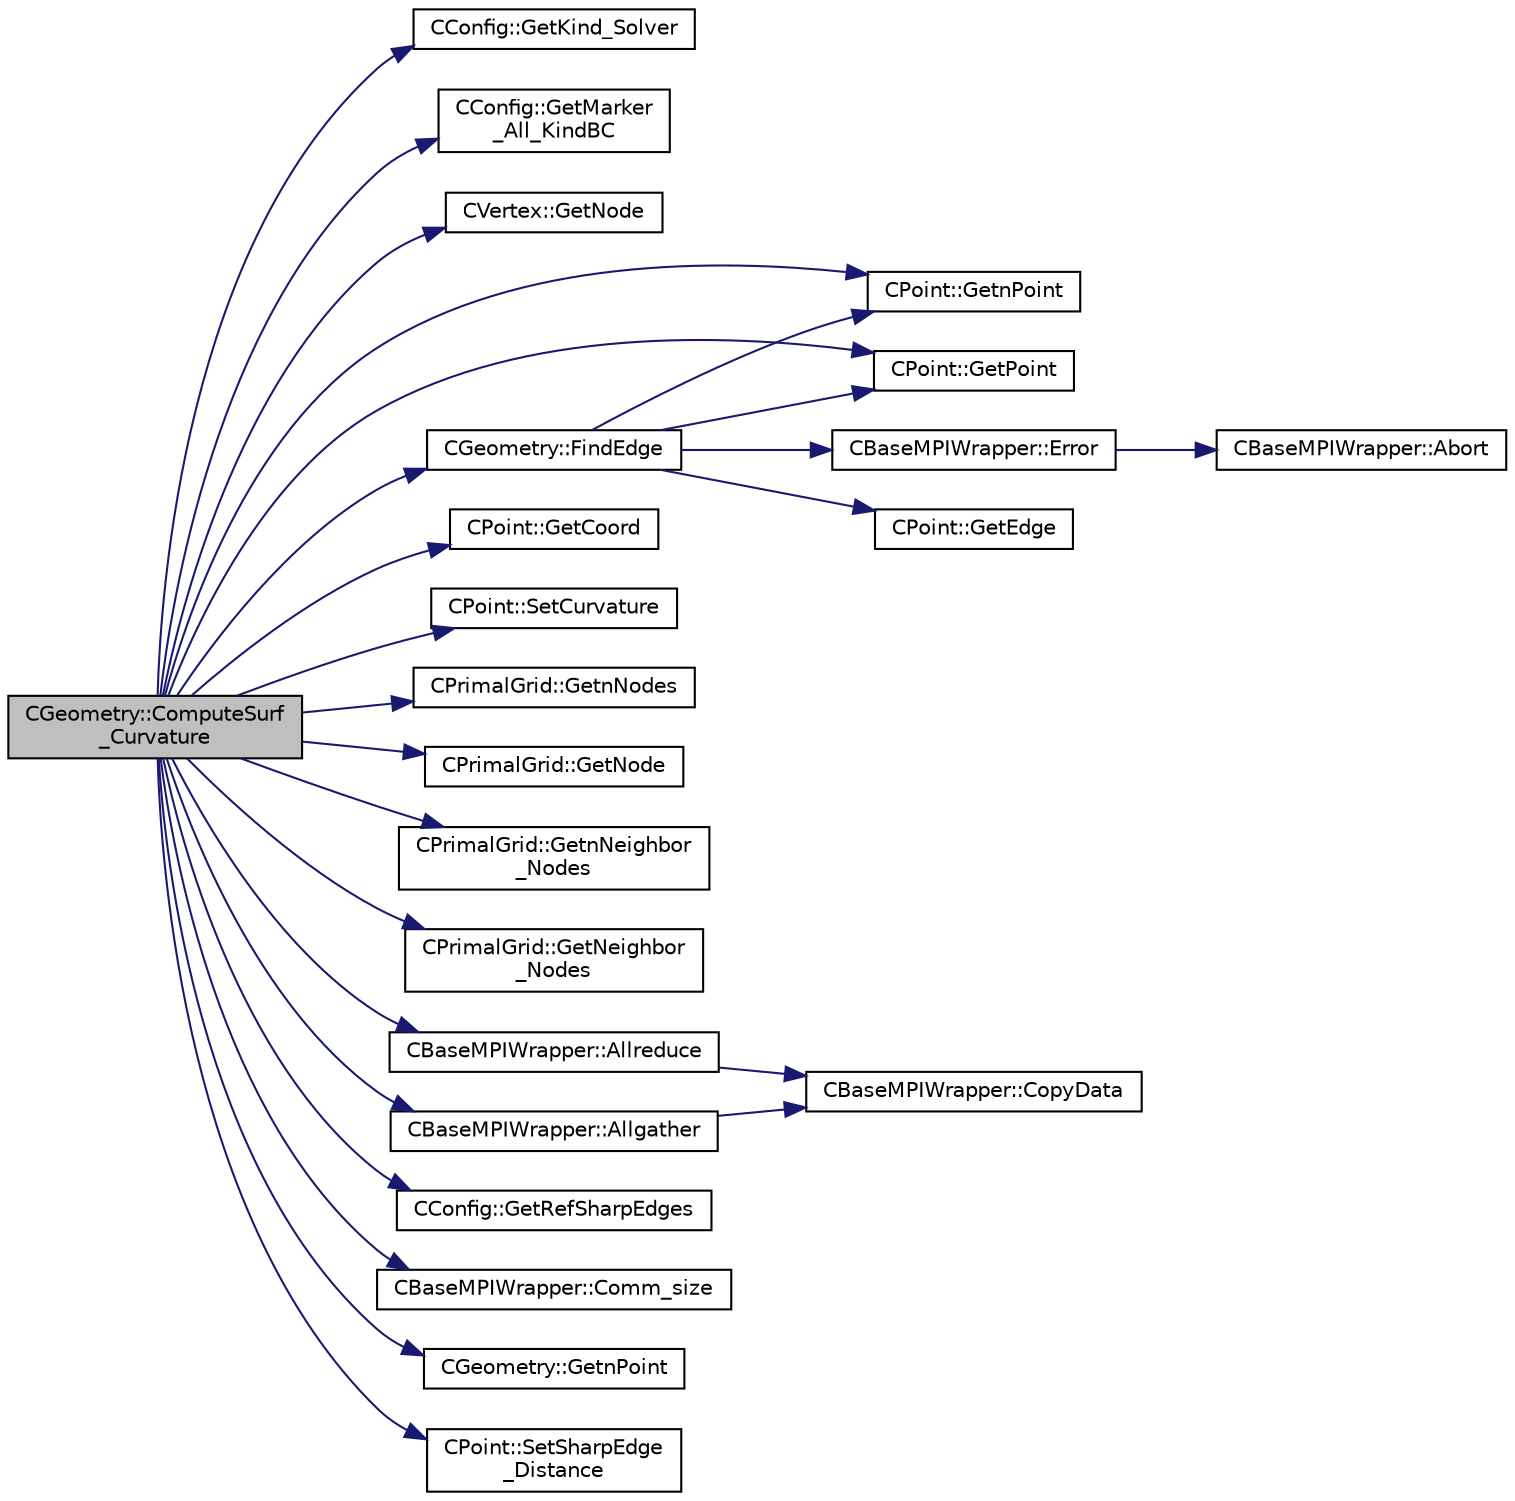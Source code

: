 digraph "CGeometry::ComputeSurf_Curvature"
{
  edge [fontname="Helvetica",fontsize="10",labelfontname="Helvetica",labelfontsize="10"];
  node [fontname="Helvetica",fontsize="10",shape=record];
  rankdir="LR";
  Node353 [label="CGeometry::ComputeSurf\l_Curvature",height=0.2,width=0.4,color="black", fillcolor="grey75", style="filled", fontcolor="black"];
  Node353 -> Node354 [color="midnightblue",fontsize="10",style="solid",fontname="Helvetica"];
  Node354 [label="CConfig::GetKind_Solver",height=0.2,width=0.4,color="black", fillcolor="white", style="filled",URL="$class_c_config.html#a0e2628fc803f14ec6179427ee02e8655",tooltip="Governing equations of the flow (it can be different from the run time equation). ..."];
  Node353 -> Node355 [color="midnightblue",fontsize="10",style="solid",fontname="Helvetica"];
  Node355 [label="CConfig::GetMarker\l_All_KindBC",height=0.2,width=0.4,color="black", fillcolor="white", style="filled",URL="$class_c_config.html#a57d43acc1457d2d27095ce006218862e",tooltip="Get the kind of boundary for each marker. "];
  Node353 -> Node356 [color="midnightblue",fontsize="10",style="solid",fontname="Helvetica"];
  Node356 [label="CVertex::GetNode",height=0.2,width=0.4,color="black", fillcolor="white", style="filled",URL="$class_c_vertex.html#a95c513bf927464157ed96b6c79779a1f",tooltip="Get the node of the vertex. "];
  Node353 -> Node357 [color="midnightblue",fontsize="10",style="solid",fontname="Helvetica"];
  Node357 [label="CPoint::GetnPoint",height=0.2,width=0.4,color="black", fillcolor="white", style="filled",URL="$class_c_point.html#adbb78f3c01711ed0349897f845e3f2d8",tooltip="Get the number of points that compose the control volume. "];
  Node353 -> Node358 [color="midnightblue",fontsize="10",style="solid",fontname="Helvetica"];
  Node358 [label="CPoint::GetPoint",height=0.2,width=0.4,color="black", fillcolor="white", style="filled",URL="$class_c_point.html#aab08fdab4e59c01d822afca5335a86af",tooltip="Get all the points that compose the control volume. "];
  Node353 -> Node359 [color="midnightblue",fontsize="10",style="solid",fontname="Helvetica"];
  Node359 [label="CPoint::GetCoord",height=0.2,width=0.4,color="black", fillcolor="white", style="filled",URL="$class_c_point.html#a95fe081d22e96e190cb3edcbf0d6525f",tooltip="Get the coordinates dor the control volume. "];
  Node353 -> Node360 [color="midnightblue",fontsize="10",style="solid",fontname="Helvetica"];
  Node360 [label="CPoint::SetCurvature",height=0.2,width=0.4,color="black", fillcolor="white", style="filled",URL="$class_c_point.html#a0077b25392ac2b78d2bfd3b24e0f6b9a",tooltip="Set the value of the curvature at a surface node. "];
  Node353 -> Node361 [color="midnightblue",fontsize="10",style="solid",fontname="Helvetica"];
  Node361 [label="CPrimalGrid::GetnNodes",height=0.2,width=0.4,color="black", fillcolor="white", style="filled",URL="$class_c_primal_grid.html#a0efbf2f8391d5177d92bd850016a3783",tooltip="A pure virtual member. "];
  Node353 -> Node362 [color="midnightblue",fontsize="10",style="solid",fontname="Helvetica"];
  Node362 [label="CPrimalGrid::GetNode",height=0.2,width=0.4,color="black", fillcolor="white", style="filled",URL="$class_c_primal_grid.html#a4fc7b6b6ac5025325c7e68fb56fbeef8",tooltip="A pure virtual member. "];
  Node353 -> Node363 [color="midnightblue",fontsize="10",style="solid",fontname="Helvetica"];
  Node363 [label="CPrimalGrid::GetnNeighbor\l_Nodes",height=0.2,width=0.4,color="black", fillcolor="white", style="filled",URL="$class_c_primal_grid.html#a6e3aca7848c1233f2a3ba9bca33b6f6d",tooltip="A pure virtual member. "];
  Node353 -> Node364 [color="midnightblue",fontsize="10",style="solid",fontname="Helvetica"];
  Node364 [label="CPrimalGrid::GetNeighbor\l_Nodes",height=0.2,width=0.4,color="black", fillcolor="white", style="filled",URL="$class_c_primal_grid.html#af4b0a38d724a7c544599b5c8ab238ee9",tooltip="A pure virtual member. "];
  Node353 -> Node365 [color="midnightblue",fontsize="10",style="solid",fontname="Helvetica"];
  Node365 [label="CGeometry::FindEdge",height=0.2,width=0.4,color="black", fillcolor="white", style="filled",URL="$class_c_geometry.html#a1695b3558f1b91fdcfea6a184f94229b",tooltip="Get the edge index from using the nodes of the edge. "];
  Node365 -> Node357 [color="midnightblue",fontsize="10",style="solid",fontname="Helvetica"];
  Node365 -> Node358 [color="midnightblue",fontsize="10",style="solid",fontname="Helvetica"];
  Node365 -> Node366 [color="midnightblue",fontsize="10",style="solid",fontname="Helvetica"];
  Node366 [label="CPoint::GetEdge",height=0.2,width=0.4,color="black", fillcolor="white", style="filled",URL="$class_c_point.html#ab38e63c5f4c18c6353ce10d55b94f4e2",tooltip="Get all the edges that compose the control volume. "];
  Node365 -> Node367 [color="midnightblue",fontsize="10",style="solid",fontname="Helvetica"];
  Node367 [label="CBaseMPIWrapper::Error",height=0.2,width=0.4,color="black", fillcolor="white", style="filled",URL="$class_c_base_m_p_i_wrapper.html#a04457c47629bda56704e6a8804833eeb"];
  Node367 -> Node368 [color="midnightblue",fontsize="10",style="solid",fontname="Helvetica"];
  Node368 [label="CBaseMPIWrapper::Abort",height=0.2,width=0.4,color="black", fillcolor="white", style="filled",URL="$class_c_base_m_p_i_wrapper.html#a21ef5681e2acb532d345e9bab173ef07"];
  Node353 -> Node369 [color="midnightblue",fontsize="10",style="solid",fontname="Helvetica"];
  Node369 [label="CBaseMPIWrapper::Allreduce",height=0.2,width=0.4,color="black", fillcolor="white", style="filled",URL="$class_c_base_m_p_i_wrapper.html#a637b6fd917a8ca91ce748ba88e0d66b6"];
  Node369 -> Node370 [color="midnightblue",fontsize="10",style="solid",fontname="Helvetica"];
  Node370 [label="CBaseMPIWrapper::CopyData",height=0.2,width=0.4,color="black", fillcolor="white", style="filled",URL="$class_c_base_m_p_i_wrapper.html#a4725cc1dd65b161b483e812a538a5e36"];
  Node353 -> Node371 [color="midnightblue",fontsize="10",style="solid",fontname="Helvetica"];
  Node371 [label="CConfig::GetRefSharpEdges",height=0.2,width=0.4,color="black", fillcolor="white", style="filled",URL="$class_c_config.html#a1894546ec490430124cd9c818d57bd96",tooltip="Get the reference coefficient for detecting sharp edges. "];
  Node353 -> Node372 [color="midnightblue",fontsize="10",style="solid",fontname="Helvetica"];
  Node372 [label="CBaseMPIWrapper::Comm_size",height=0.2,width=0.4,color="black", fillcolor="white", style="filled",URL="$class_c_base_m_p_i_wrapper.html#ad6d1d2360f72e61aa0ac75b66e71fa78"];
  Node353 -> Node373 [color="midnightblue",fontsize="10",style="solid",fontname="Helvetica"];
  Node373 [label="CBaseMPIWrapper::Allgather",height=0.2,width=0.4,color="black", fillcolor="white", style="filled",URL="$class_c_base_m_p_i_wrapper.html#a55195abbb7206e08a4933fa53cd41923"];
  Node373 -> Node370 [color="midnightblue",fontsize="10",style="solid",fontname="Helvetica"];
  Node353 -> Node374 [color="midnightblue",fontsize="10",style="solid",fontname="Helvetica"];
  Node374 [label="CGeometry::GetnPoint",height=0.2,width=0.4,color="black", fillcolor="white", style="filled",URL="$class_c_geometry.html#aa68b666b38f4d2c7021736ae86940f44",tooltip="Get number of points. "];
  Node353 -> Node375 [color="midnightblue",fontsize="10",style="solid",fontname="Helvetica"];
  Node375 [label="CPoint::SetSharpEdge\l_Distance",height=0.2,width=0.4,color="black", fillcolor="white", style="filled",URL="$class_c_point.html#a4ad7551fa2f5f2544790c46c4e94a6fd",tooltip="Set the value of the distance to a sharp edge. "];
}

